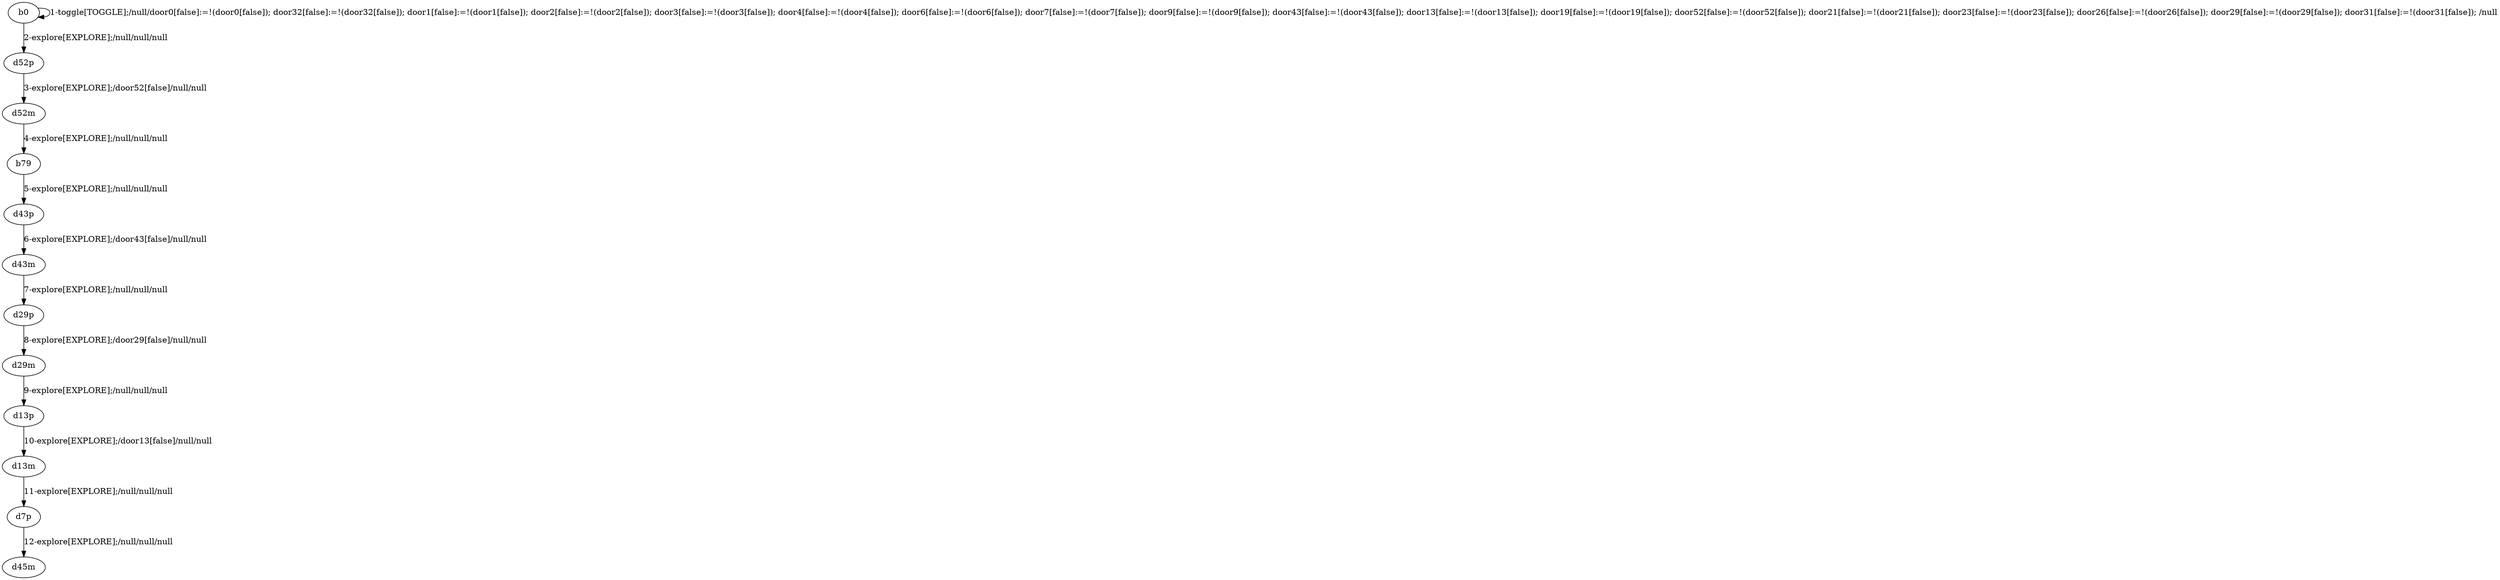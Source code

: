 # Total number of goals covered by this test: 8
# b79 --> d43p
# d29m --> d13p
# d13m --> d7p
# d43m --> d29p
# d7p --> d45m
# d13p --> d13m
# d29p --> d29m
# d52m --> b79

digraph g {
"b0" -> "b0" [label = "1-toggle[TOGGLE];/null/door0[false]:=!(door0[false]); door32[false]:=!(door32[false]); door1[false]:=!(door1[false]); door2[false]:=!(door2[false]); door3[false]:=!(door3[false]); door4[false]:=!(door4[false]); door6[false]:=!(door6[false]); door7[false]:=!(door7[false]); door9[false]:=!(door9[false]); door43[false]:=!(door43[false]); door13[false]:=!(door13[false]); door19[false]:=!(door19[false]); door52[false]:=!(door52[false]); door21[false]:=!(door21[false]); door23[false]:=!(door23[false]); door26[false]:=!(door26[false]); door29[false]:=!(door29[false]); door31[false]:=!(door31[false]); /null"];
"b0" -> "d52p" [label = "2-explore[EXPLORE];/null/null/null"];
"d52p" -> "d52m" [label = "3-explore[EXPLORE];/door52[false]/null/null"];
"d52m" -> "b79" [label = "4-explore[EXPLORE];/null/null/null"];
"b79" -> "d43p" [label = "5-explore[EXPLORE];/null/null/null"];
"d43p" -> "d43m" [label = "6-explore[EXPLORE];/door43[false]/null/null"];
"d43m" -> "d29p" [label = "7-explore[EXPLORE];/null/null/null"];
"d29p" -> "d29m" [label = "8-explore[EXPLORE];/door29[false]/null/null"];
"d29m" -> "d13p" [label = "9-explore[EXPLORE];/null/null/null"];
"d13p" -> "d13m" [label = "10-explore[EXPLORE];/door13[false]/null/null"];
"d13m" -> "d7p" [label = "11-explore[EXPLORE];/null/null/null"];
"d7p" -> "d45m" [label = "12-explore[EXPLORE];/null/null/null"];
}
